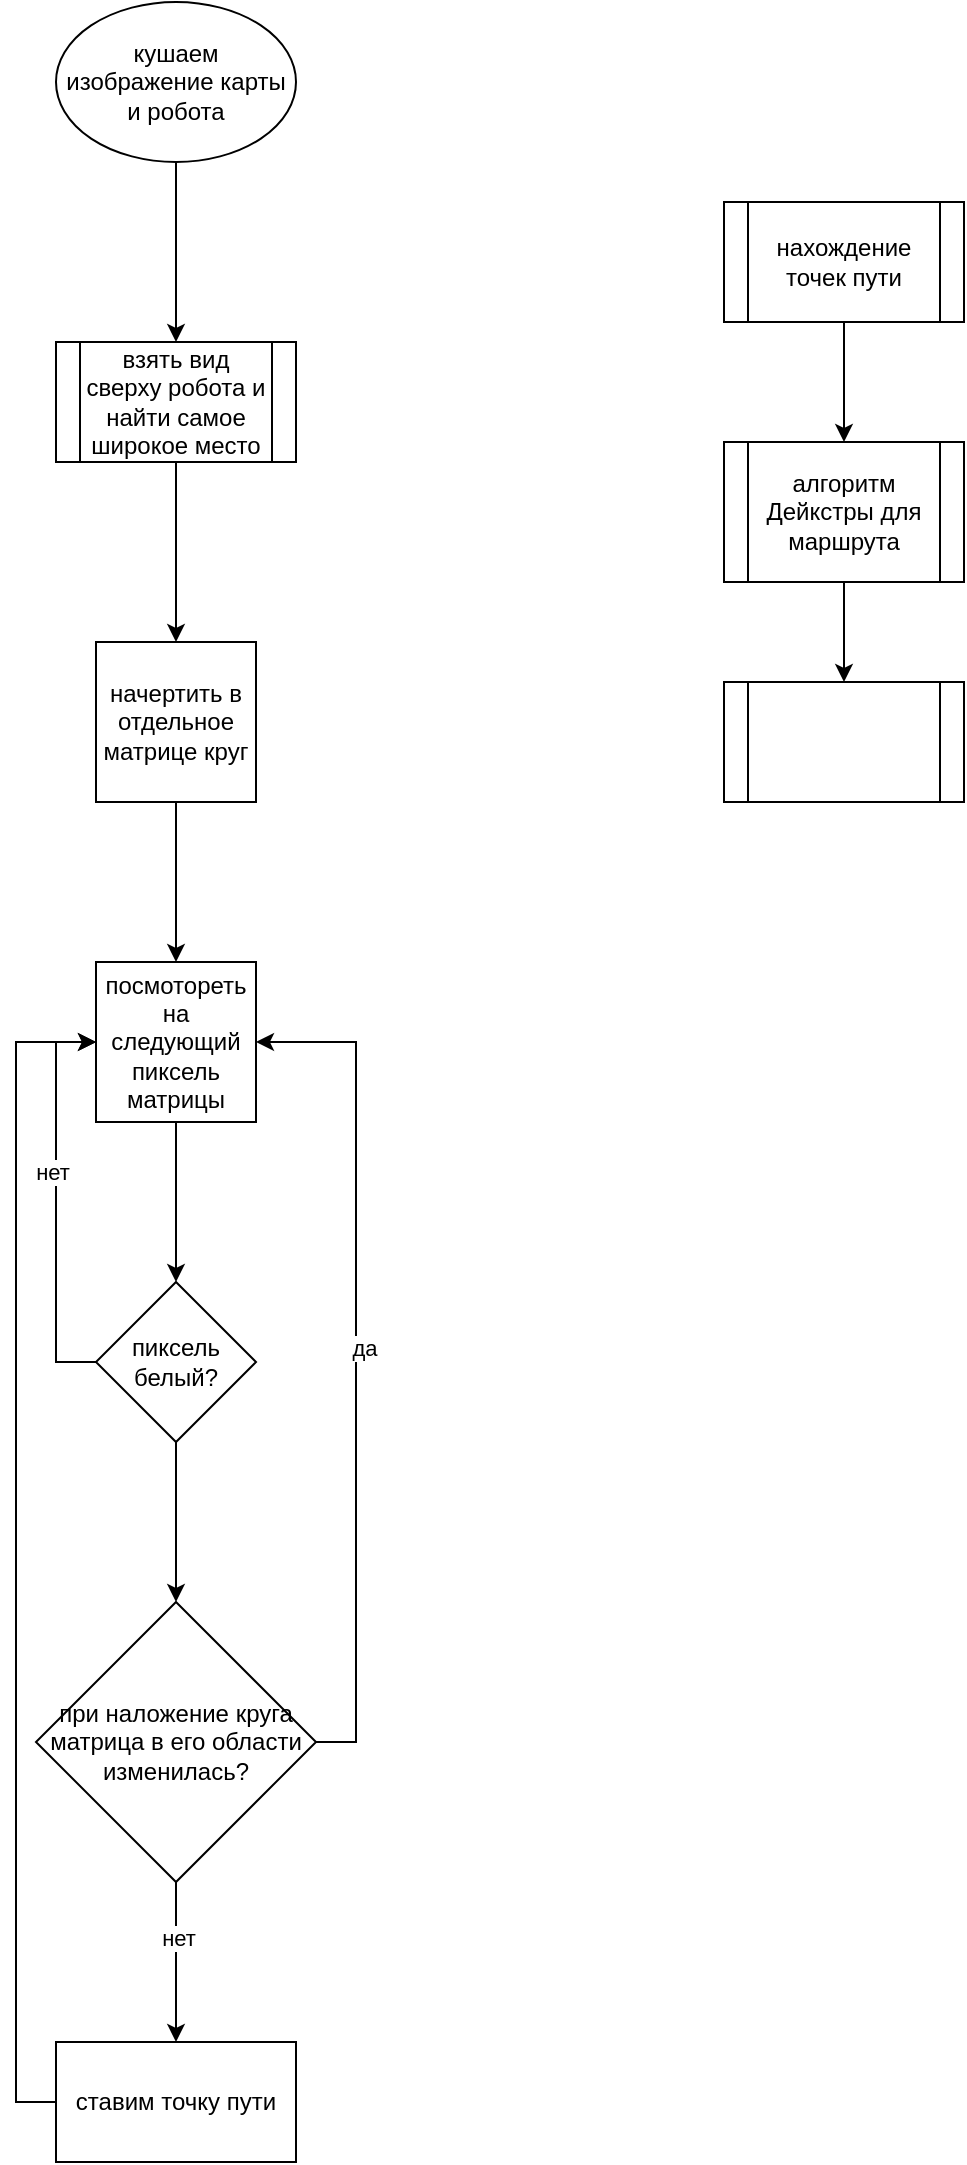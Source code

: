 <mxfile version="24.8.6">
  <diagram id="C5RBs43oDa-KdzZeNtuy" name="Page-1">
    <mxGraphModel dx="2261" dy="1955" grid="1" gridSize="10" guides="1" tooltips="1" connect="1" arrows="1" fold="1" page="1" pageScale="1" pageWidth="827" pageHeight="1169" math="0" shadow="0">
      <root>
        <mxCell id="WIyWlLk6GJQsqaUBKTNV-0" />
        <mxCell id="WIyWlLk6GJQsqaUBKTNV-1" parent="WIyWlLk6GJQsqaUBKTNV-0" />
        <mxCell id="P7Eu-jSmexL-96D7mSff-2" value="" style="edgeStyle=orthogonalEdgeStyle;rounded=0;orthogonalLoop=1;jettySize=auto;html=1;exitX=0.5;exitY=1;exitDx=0;exitDy=0;" edge="1" parent="WIyWlLk6GJQsqaUBKTNV-1" source="P7Eu-jSmexL-96D7mSff-28" target="P7Eu-jSmexL-96D7mSff-1">
          <mxGeometry relative="1" as="geometry">
            <mxPoint x="80" y="170" as="sourcePoint" />
          </mxGeometry>
        </mxCell>
        <mxCell id="P7Eu-jSmexL-96D7mSff-4" value="" style="edgeStyle=orthogonalEdgeStyle;rounded=0;orthogonalLoop=1;jettySize=auto;html=1;" edge="1" parent="WIyWlLk6GJQsqaUBKTNV-1" source="P7Eu-jSmexL-96D7mSff-1" target="P7Eu-jSmexL-96D7mSff-3">
          <mxGeometry relative="1" as="geometry" />
        </mxCell>
        <mxCell id="P7Eu-jSmexL-96D7mSff-1" value="начертить в отдельное матрице круг" style="whiteSpace=wrap;html=1;aspect=fixed;" vertex="1" parent="WIyWlLk6GJQsqaUBKTNV-1">
          <mxGeometry x="40" y="250" width="80" height="80" as="geometry" />
        </mxCell>
        <mxCell id="P7Eu-jSmexL-96D7mSff-6" value="" style="edgeStyle=orthogonalEdgeStyle;rounded=0;orthogonalLoop=1;jettySize=auto;html=1;" edge="1" parent="WIyWlLk6GJQsqaUBKTNV-1" source="P7Eu-jSmexL-96D7mSff-3" target="P7Eu-jSmexL-96D7mSff-5">
          <mxGeometry relative="1" as="geometry" />
        </mxCell>
        <mxCell id="P7Eu-jSmexL-96D7mSff-3" value="посмотореть на следующий пиксель матрицы" style="whiteSpace=wrap;html=1;aspect=fixed;" vertex="1" parent="WIyWlLk6GJQsqaUBKTNV-1">
          <mxGeometry x="40" y="410" width="80" height="80" as="geometry" />
        </mxCell>
        <mxCell id="P7Eu-jSmexL-96D7mSff-10" value="" style="edgeStyle=orthogonalEdgeStyle;rounded=0;orthogonalLoop=1;jettySize=auto;html=1;" edge="1" parent="WIyWlLk6GJQsqaUBKTNV-1" source="P7Eu-jSmexL-96D7mSff-5" target="P7Eu-jSmexL-96D7mSff-9">
          <mxGeometry relative="1" as="geometry" />
        </mxCell>
        <mxCell id="P7Eu-jSmexL-96D7mSff-11" style="edgeStyle=orthogonalEdgeStyle;rounded=0;orthogonalLoop=1;jettySize=auto;html=1;exitX=0;exitY=0.5;exitDx=0;exitDy=0;entryX=0;entryY=0.5;entryDx=0;entryDy=0;" edge="1" parent="WIyWlLk6GJQsqaUBKTNV-1" source="P7Eu-jSmexL-96D7mSff-5" target="P7Eu-jSmexL-96D7mSff-3">
          <mxGeometry relative="1" as="geometry" />
        </mxCell>
        <mxCell id="P7Eu-jSmexL-96D7mSff-12" value="нет" style="edgeLabel;html=1;align=center;verticalAlign=middle;resizable=0;points=[];" vertex="1" connectable="0" parent="P7Eu-jSmexL-96D7mSff-11">
          <mxGeometry x="0.15" y="2" relative="1" as="geometry">
            <mxPoint as="offset" />
          </mxGeometry>
        </mxCell>
        <mxCell id="P7Eu-jSmexL-96D7mSff-5" value="пиксель белый?" style="rhombus;whiteSpace=wrap;html=1;" vertex="1" parent="WIyWlLk6GJQsqaUBKTNV-1">
          <mxGeometry x="40" y="570" width="80" height="80" as="geometry" />
        </mxCell>
        <mxCell id="P7Eu-jSmexL-96D7mSff-14" value="" style="edgeStyle=orthogonalEdgeStyle;rounded=0;orthogonalLoop=1;jettySize=auto;html=1;" edge="1" parent="WIyWlLk6GJQsqaUBKTNV-1" source="P7Eu-jSmexL-96D7mSff-9" target="P7Eu-jSmexL-96D7mSff-13">
          <mxGeometry relative="1" as="geometry">
            <Array as="points">
              <mxPoint x="80" y="900" />
              <mxPoint x="80" y="900" />
            </Array>
          </mxGeometry>
        </mxCell>
        <mxCell id="P7Eu-jSmexL-96D7mSff-18" value="нет" style="edgeLabel;html=1;align=center;verticalAlign=middle;resizable=0;points=[];" vertex="1" connectable="0" parent="P7Eu-jSmexL-96D7mSff-14">
          <mxGeometry x="-0.3" y="1" relative="1" as="geometry">
            <mxPoint as="offset" />
          </mxGeometry>
        </mxCell>
        <mxCell id="P7Eu-jSmexL-96D7mSff-16" style="edgeStyle=orthogonalEdgeStyle;rounded=0;orthogonalLoop=1;jettySize=auto;html=1;exitX=1;exitY=0.5;exitDx=0;exitDy=0;entryX=1;entryY=0.5;entryDx=0;entryDy=0;" edge="1" parent="WIyWlLk6GJQsqaUBKTNV-1" source="P7Eu-jSmexL-96D7mSff-9" target="P7Eu-jSmexL-96D7mSff-3">
          <mxGeometry relative="1" as="geometry" />
        </mxCell>
        <mxCell id="P7Eu-jSmexL-96D7mSff-17" value="да" style="edgeLabel;html=1;align=center;verticalAlign=middle;resizable=0;points=[];" vertex="1" connectable="0" parent="P7Eu-jSmexL-96D7mSff-16">
          <mxGeometry x="0.033" y="-4" relative="1" as="geometry">
            <mxPoint as="offset" />
          </mxGeometry>
        </mxCell>
        <mxCell id="P7Eu-jSmexL-96D7mSff-9" value="при наложение круга матрица в его области изменилась?" style="rhombus;whiteSpace=wrap;html=1;" vertex="1" parent="WIyWlLk6GJQsqaUBKTNV-1">
          <mxGeometry x="10" y="730" width="140" height="140" as="geometry" />
        </mxCell>
        <mxCell id="P7Eu-jSmexL-96D7mSff-15" style="edgeStyle=orthogonalEdgeStyle;rounded=0;orthogonalLoop=1;jettySize=auto;html=1;exitX=0;exitY=0.5;exitDx=0;exitDy=0;entryX=0;entryY=0.5;entryDx=0;entryDy=0;" edge="1" parent="WIyWlLk6GJQsqaUBKTNV-1" source="P7Eu-jSmexL-96D7mSff-13" target="P7Eu-jSmexL-96D7mSff-3">
          <mxGeometry relative="1" as="geometry" />
        </mxCell>
        <mxCell id="P7Eu-jSmexL-96D7mSff-13" value="ставим точку пути" style="whiteSpace=wrap;html=1;" vertex="1" parent="WIyWlLk6GJQsqaUBKTNV-1">
          <mxGeometry x="20" y="950" width="120" height="60" as="geometry" />
        </mxCell>
        <mxCell id="P7Eu-jSmexL-96D7mSff-22" style="edgeStyle=orthogonalEdgeStyle;rounded=0;orthogonalLoop=1;jettySize=auto;html=1;exitX=0.5;exitY=1;exitDx=0;exitDy=0;entryX=0.5;entryY=0;entryDx=0;entryDy=0;" edge="1" parent="WIyWlLk6GJQsqaUBKTNV-1" source="P7Eu-jSmexL-96D7mSff-20" target="P7Eu-jSmexL-96D7mSff-21">
          <mxGeometry relative="1" as="geometry" />
        </mxCell>
        <mxCell id="P7Eu-jSmexL-96D7mSff-20" value="нахождение точек пути" style="shape=process;whiteSpace=wrap;html=1;backgroundOutline=1;" vertex="1" parent="WIyWlLk6GJQsqaUBKTNV-1">
          <mxGeometry x="354" y="30" width="120" height="60" as="geometry" />
        </mxCell>
        <mxCell id="P7Eu-jSmexL-96D7mSff-24" style="edgeStyle=orthogonalEdgeStyle;rounded=0;orthogonalLoop=1;jettySize=auto;html=1;exitX=0.5;exitY=1;exitDx=0;exitDy=0;" edge="1" parent="WIyWlLk6GJQsqaUBKTNV-1" source="P7Eu-jSmexL-96D7mSff-21" target="P7Eu-jSmexL-96D7mSff-23">
          <mxGeometry relative="1" as="geometry" />
        </mxCell>
        <mxCell id="P7Eu-jSmexL-96D7mSff-21" value="алгоритм Дейкстры для маршрута" style="shape=process;whiteSpace=wrap;html=1;backgroundOutline=1;" vertex="1" parent="WIyWlLk6GJQsqaUBKTNV-1">
          <mxGeometry x="354" y="150" width="120" height="70" as="geometry" />
        </mxCell>
        <mxCell id="P7Eu-jSmexL-96D7mSff-23" value="" style="shape=process;whiteSpace=wrap;html=1;backgroundOutline=1;" vertex="1" parent="WIyWlLk6GJQsqaUBKTNV-1">
          <mxGeometry x="354" y="270" width="120" height="60" as="geometry" />
        </mxCell>
        <mxCell id="P7Eu-jSmexL-96D7mSff-27" style="edgeStyle=orthogonalEdgeStyle;rounded=0;orthogonalLoop=1;jettySize=auto;html=1;exitX=0.5;exitY=1;exitDx=0;exitDy=0;entryX=0.5;entryY=0;entryDx=0;entryDy=0;" edge="1" parent="WIyWlLk6GJQsqaUBKTNV-1" source="P7Eu-jSmexL-96D7mSff-26" target="P7Eu-jSmexL-96D7mSff-28">
          <mxGeometry relative="1" as="geometry">
            <mxPoint x="50" y="50" as="targetPoint" />
          </mxGeometry>
        </mxCell>
        <mxCell id="P7Eu-jSmexL-96D7mSff-26" value="кушаем изображение карты и робота" style="ellipse;whiteSpace=wrap;html=1;" vertex="1" parent="WIyWlLk6GJQsqaUBKTNV-1">
          <mxGeometry x="20" y="-70" width="120" height="80" as="geometry" />
        </mxCell>
        <mxCell id="P7Eu-jSmexL-96D7mSff-28" value="взять вид сверху робота и найти самое широкое место" style="shape=process;whiteSpace=wrap;html=1;backgroundOutline=1;" vertex="1" parent="WIyWlLk6GJQsqaUBKTNV-1">
          <mxGeometry x="20" y="100" width="120" height="60" as="geometry" />
        </mxCell>
      </root>
    </mxGraphModel>
  </diagram>
</mxfile>
